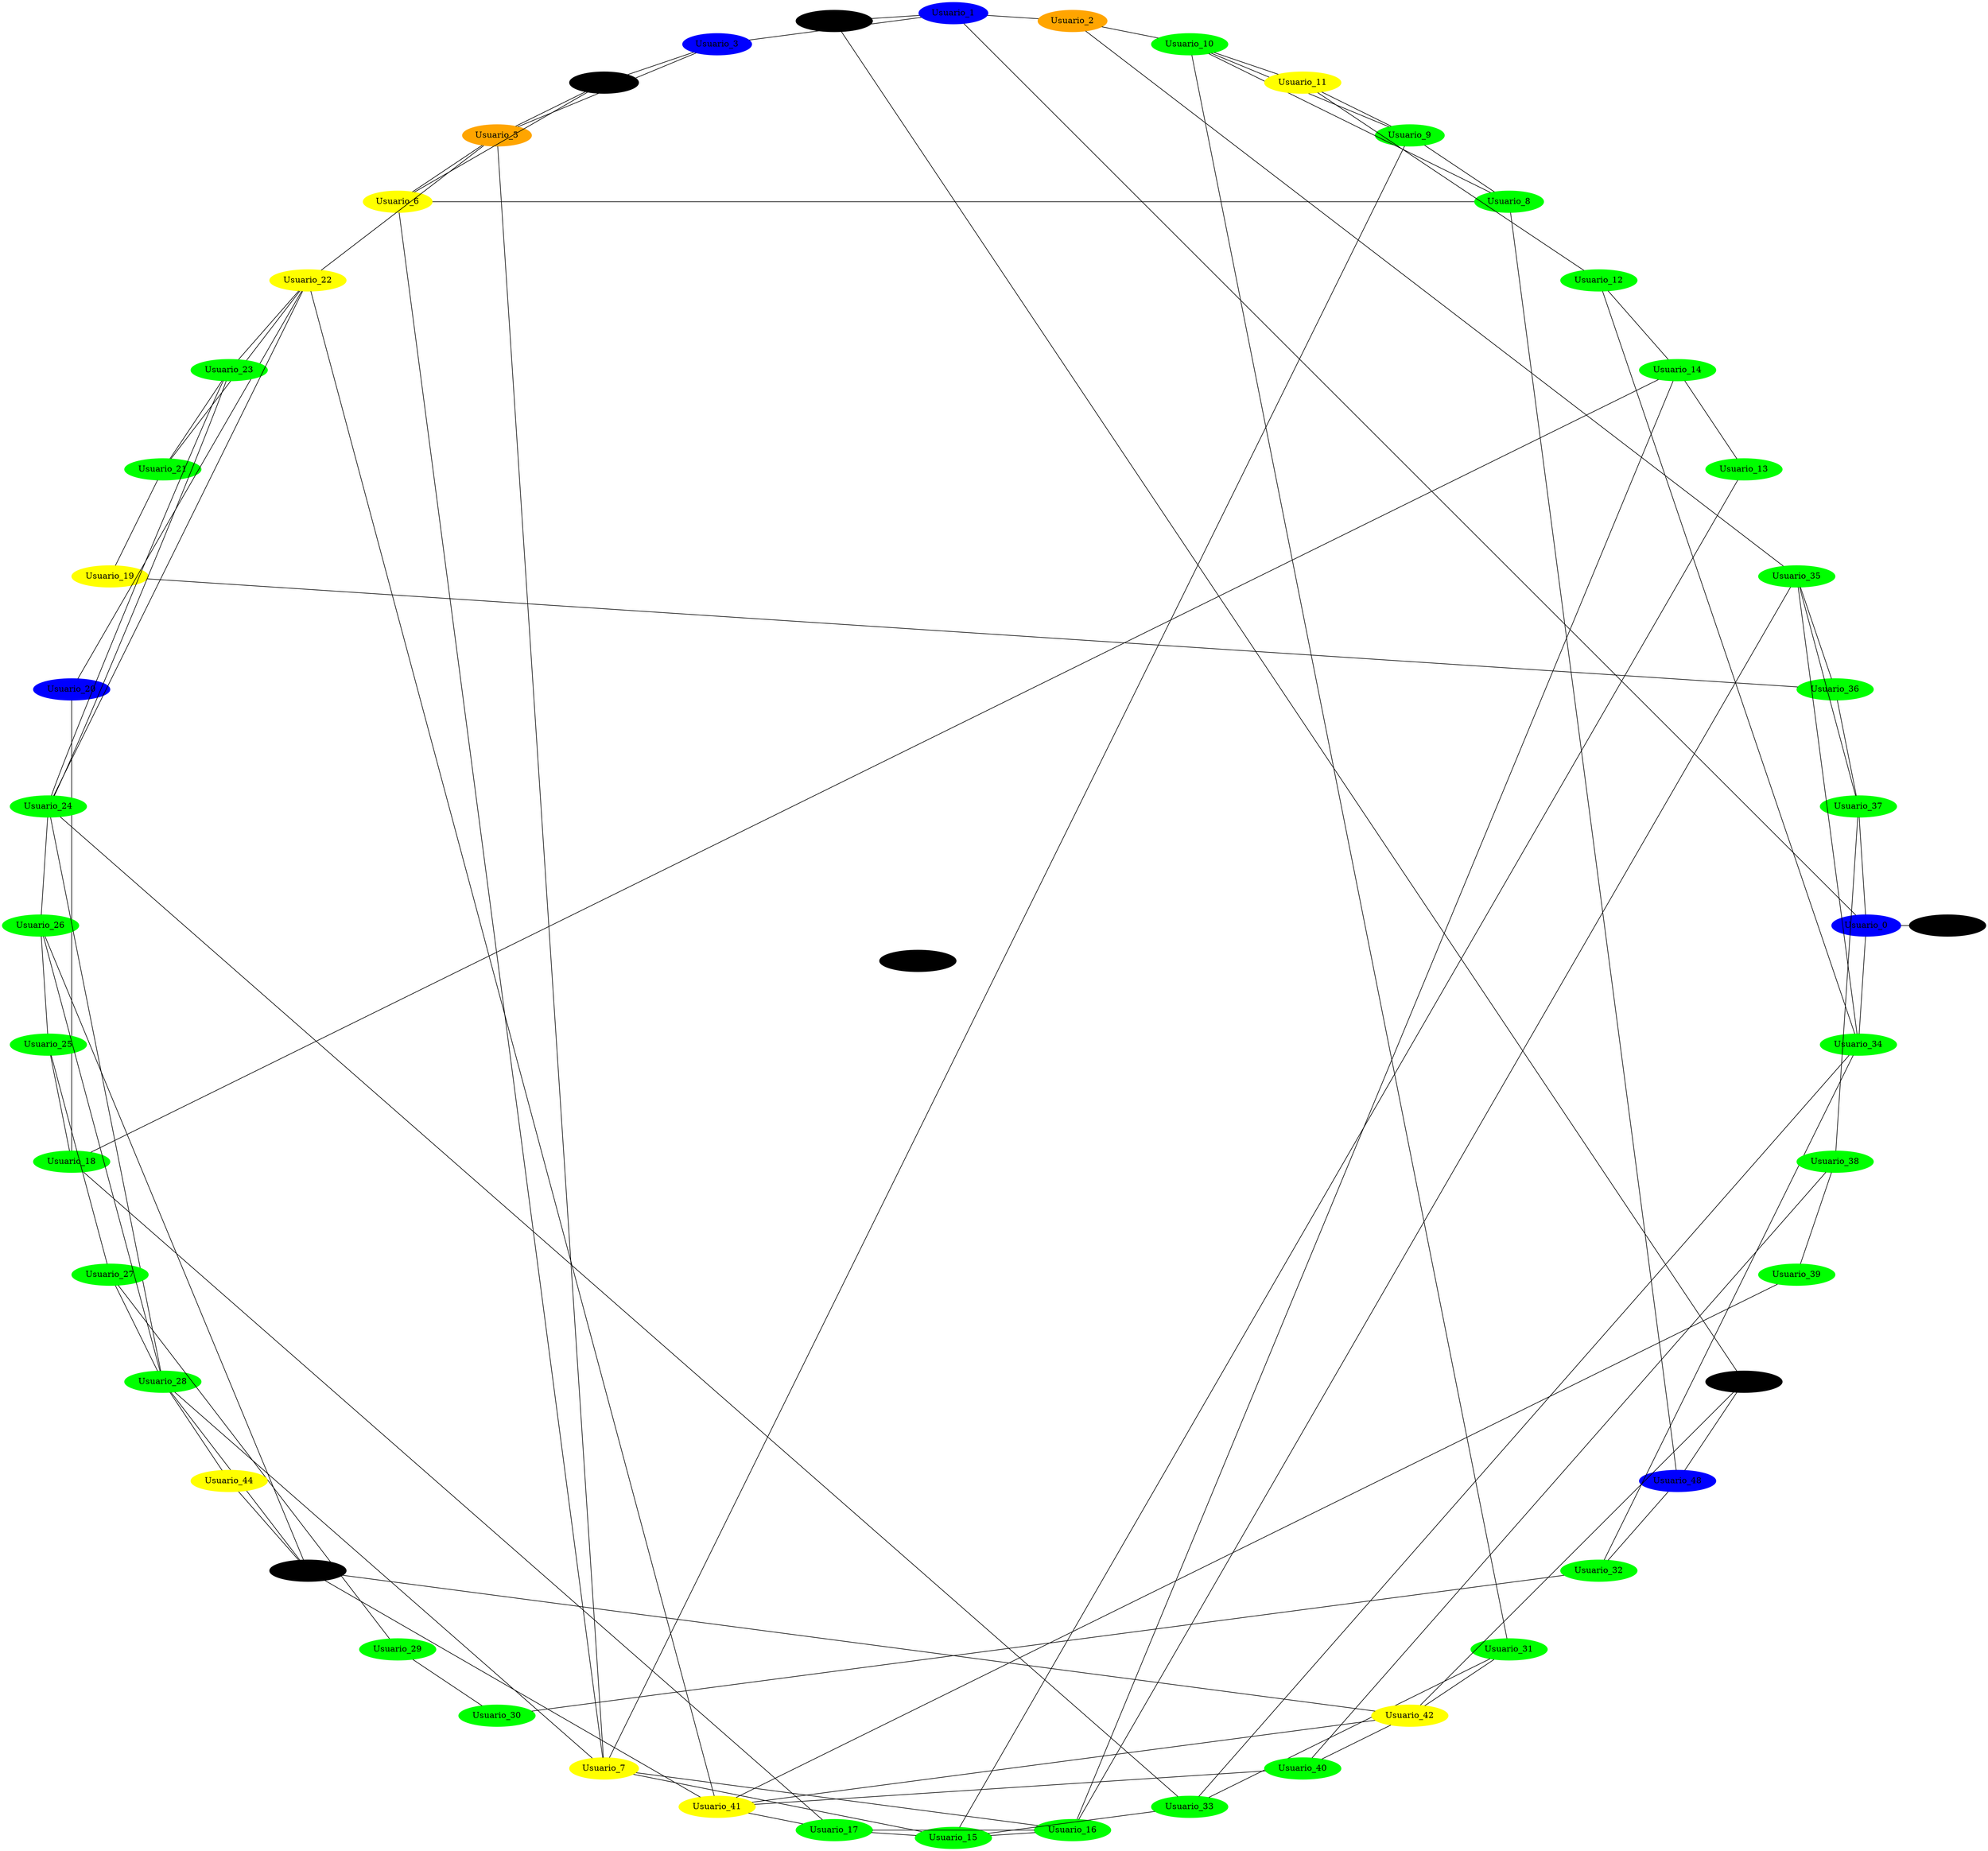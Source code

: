 graph Epidemia {
    layout=circo;
    node [style=filled];
    0 [label="Usuario_0" color=blue];
    1 [label="Usuario_1" color=blue];
    2 [label="Usuario_2" color=orange];
    3 [label="Usuario_3" color=blue];
    4 [label="Usuario_4" color=black];
    5 [label="Usuario_5" color=orange];
    6 [label="Usuario_6" color=yellow];
    7 [label="Usuario_7" color=yellow];
    8 [label="Usuario_8" color=green];
    9 [label="Usuario_9" color=green];
    10 [label="Usuario_10" color=green];
    11 [label="Usuario_11" color=yellow];
    12 [label="Usuario_12" color=green];
    13 [label="Usuario_13" color=green];
    14 [label="Usuario_14" color=green];
    15 [label="Usuario_15" color=green];
    16 [label="Usuario_16" color=green];
    17 [label="Usuario_17" color=green];
    18 [label="Usuario_18" color=green];
    19 [label="Usuario_19" color=yellow];
    20 [label="Usuario_20" color=blue];
    21 [label="Usuario_21" color=green];
    22 [label="Usuario_22" color=yellow];
    23 [label="Usuario_23" color=green];
    24 [label="Usuario_24" color=green];
    25 [label="Usuario_25" color=green];
    26 [label="Usuario_26" color=green];
    27 [label="Usuario_27" color=green];
    28 [label="Usuario_28" color=green];
    29 [label="Usuario_29" color=green];
    30 [label="Usuario_30" color=green];
    31 [label="Usuario_31" color=green];
    32 [label="Usuario_32" color=green];
    33 [label="Usuario_33" color=green];
    34 [label="Usuario_34" color=green];
    35 [label="Usuario_35" color=green];
    36 [label="Usuario_36" color=green];
    37 [label="Usuario_37" color=green];
    38 [label="Usuario_38" color=green];
    39 [label="Usuario_39" color=green];
    40 [label="Usuario_40" color=green];
    41 [label="Usuario_41" color=yellow];
    42 [label="Usuario_42" color=yellow];
    43 [label="Usuario_43" color=black];
    44 [label="Usuario_44" color=yellow];
    45 [label="Usuario_45" color=black];
    46 [label="Usuario_46" color=black];
    47 [label="Usuario_47" color=black];
    48 [label="Usuario_48" color=blue];
    49 [label="Usuario_49" color=black];
    0 -- 1;
    0 -- 37;
    0 -- 34;
    0 -- 49;
    1 -- 2;
    1 -- 3;
    1 -- 45;
    2 -- 35;
    2 -- 10;
    3 -- 4;
    3 -- 5;
    4 -- 5;
    4 -- 6;
    5 -- 22;
    5 -- 6;
    5 -- 7;
    6 -- 7;
    6 -- 8;
    7 -- 15;
    7 -- 28;
    7 -- 16;
    7 -- 9;
    8 -- 48;
    8 -- 9;
    8 -- 10;
    9 -- 10;
    9 -- 11;
    10 -- 11;
    10 -- 31;
    11 -- 12;
    12 -- 34;
    12 -- 14;
    13 -- 14;
    13 -- 15;
    14 -- 18;
    14 -- 16;
    15 -- 33;
    15 -- 16;
    15 -- 17;
    16 -- 35;
    16 -- 17;
    17 -- 18;
    17 -- 41;
    18 -- 25;
    18 -- 20;
    19 -- 36;
    19 -- 21;
    20 -- 22;
    21 -- 22;
    21 -- 23;
    22 -- 41;
    22 -- 23;
    22 -- 24;
    23 -- 24;
    23 -- 24;
    24 -- 33;
    24 -- 28;
    24 -- 26;
    25 -- 26;
    25 -- 27;
    26 -- 43;
    26 -- 28;
    27 -- 28;
    27 -- 29;
    28 -- 44;
    28 -- 43;
    29 -- 30;
    30 -- 32;
    31 -- 42;
    31 -- 33;
    32 -- 48;
    32 -- 34;
    33 -- 34;
    34 -- 35;
    35 -- 36;
    35 -- 37;
    36 -- 37;
    37 -- 38;
    38 -- 39;
    38 -- 40;
    39 -- 41;
    40 -- 41;
    40 -- 42;
    41 -- 42;
    41 -- 43;
    42 -- 43;
    42 -- 47;
    43 -- 44;
    45 -- 47;
    47 -- 48;
}
